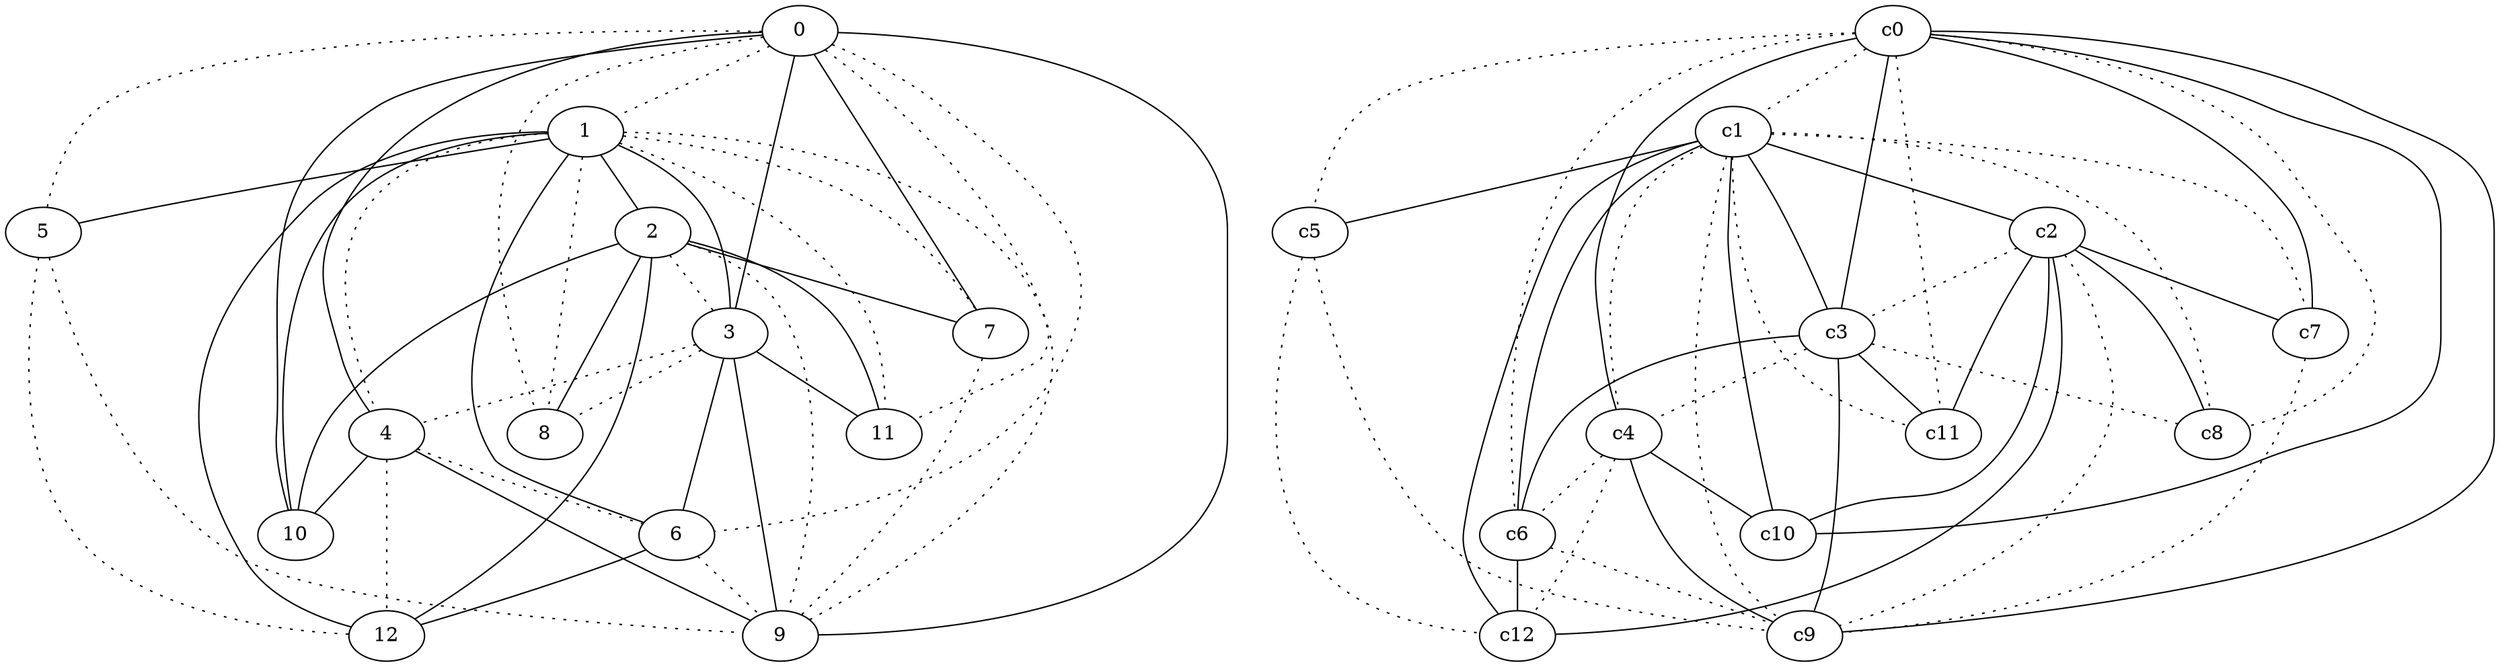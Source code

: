 graph {
a0[label=0];
a1[label=1];
a2[label=2];
a3[label=3];
a4[label=4];
a5[label=5];
a6[label=6];
a7[label=7];
a8[label=8];
a9[label=9];
a10[label=10];
a11[label=11];
a12[label=12];
a0 -- a1 [style=dotted];
a0 -- a3;
a0 -- a4;
a0 -- a5 [style=dotted];
a0 -- a6 [style=dotted];
a0 -- a7;
a0 -- a8 [style=dotted];
a0 -- a9;
a0 -- a10;
a0 -- a11 [style=dotted];
a1 -- a2;
a1 -- a3;
a1 -- a4 [style=dotted];
a1 -- a5;
a1 -- a6;
a1 -- a7 [style=dotted];
a1 -- a8 [style=dotted];
a1 -- a9 [style=dotted];
a1 -- a10;
a1 -- a11 [style=dotted];
a1 -- a12;
a2 -- a3 [style=dotted];
a2 -- a7;
a2 -- a8;
a2 -- a9 [style=dotted];
a2 -- a10;
a2 -- a11;
a2 -- a12;
a3 -- a4 [style=dotted];
a3 -- a6;
a3 -- a8 [style=dotted];
a3 -- a9;
a3 -- a11;
a4 -- a6 [style=dotted];
a4 -- a9;
a4 -- a10;
a4 -- a12 [style=dotted];
a5 -- a9 [style=dotted];
a5 -- a12 [style=dotted];
a6 -- a9 [style=dotted];
a6 -- a12;
a7 -- a9 [style=dotted];
c0 -- c1 [style=dotted];
c0 -- c3;
c0 -- c4;
c0 -- c5 [style=dotted];
c0 -- c6 [style=dotted];
c0 -- c7;
c0 -- c8 [style=dotted];
c0 -- c9;
c0 -- c10;
c0 -- c11 [style=dotted];
c1 -- c2;
c1 -- c3;
c1 -- c4 [style=dotted];
c1 -- c5;
c1 -- c6;
c1 -- c7 [style=dotted];
c1 -- c8 [style=dotted];
c1 -- c9 [style=dotted];
c1 -- c10;
c1 -- c11 [style=dotted];
c1 -- c12;
c2 -- c3 [style=dotted];
c2 -- c7;
c2 -- c8;
c2 -- c9 [style=dotted];
c2 -- c10;
c2 -- c11;
c2 -- c12;
c3 -- c4 [style=dotted];
c3 -- c6;
c3 -- c8 [style=dotted];
c3 -- c9;
c3 -- c11;
c4 -- c6 [style=dotted];
c4 -- c9;
c4 -- c10;
c4 -- c12 [style=dotted];
c5 -- c9 [style=dotted];
c5 -- c12 [style=dotted];
c6 -- c9 [style=dotted];
c6 -- c12;
c7 -- c9 [style=dotted];
}
